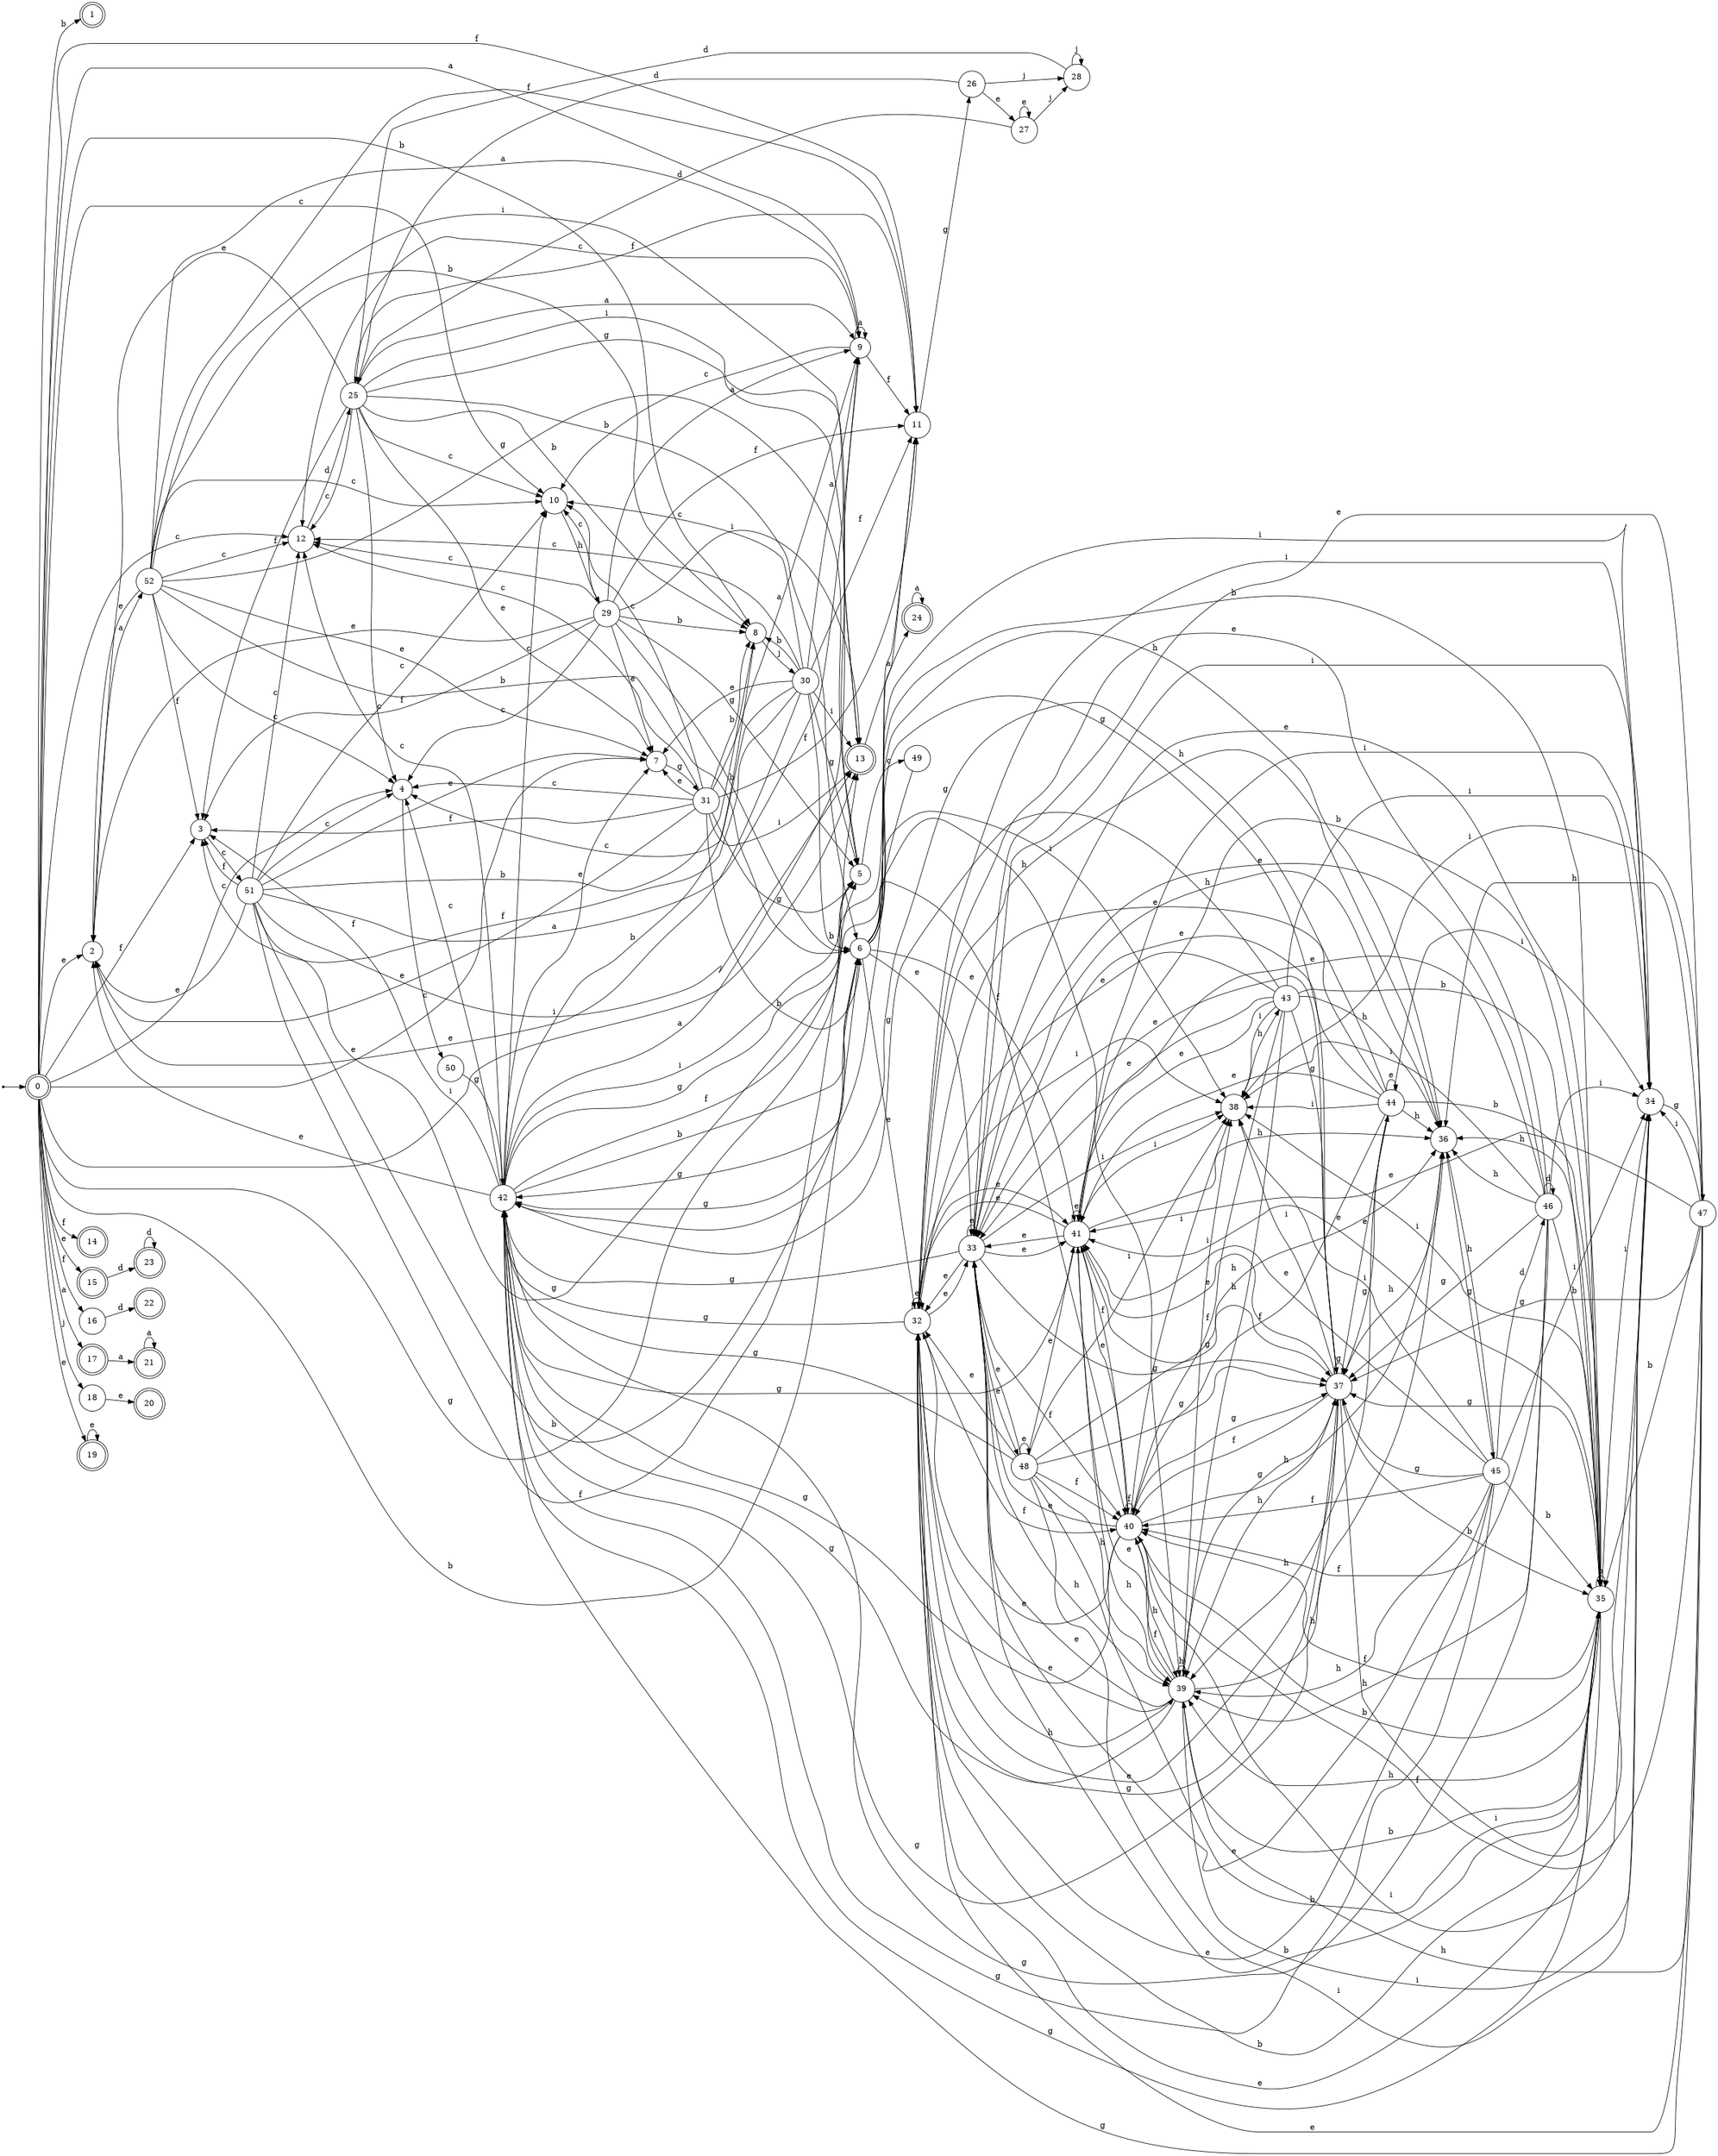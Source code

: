 digraph finite_state_machine {
rankdir=LR;
size="20,20";
node [shape = point]; "dummy0"
node [shape = doublecircle]; "0";"dummy0" -> "0";
node [shape = doublecircle]; "1";node [shape = circle]; "2";
node [shape = circle]; "3";
node [shape = circle]; "4";
node [shape = circle]; "5";
node [shape = circle]; "6";
node [shape = circle]; "7";
node [shape = circle]; "8";
node [shape = circle]; "9";
node [shape = circle]; "10";
node [shape = circle]; "11";
node [shape = circle]; "12";
node [shape = doublecircle]; "13";node [shape = doublecircle]; "14";node [shape = doublecircle]; "15";node [shape = circle]; "16";
node [shape = doublecircle]; "17";node [shape = circle]; "18";
node [shape = doublecircle]; "19";node [shape = doublecircle]; "20";node [shape = doublecircle]; "21";node [shape = doublecircle]; "22";node [shape = doublecircle]; "23";node [shape = doublecircle]; "24";node [shape = circle]; "25";
node [shape = circle]; "26";
node [shape = circle]; "27";
node [shape = circle]; "28";
node [shape = circle]; "29";
node [shape = circle]; "30";
node [shape = circle]; "31";
node [shape = circle]; "32";
node [shape = circle]; "33";
node [shape = circle]; "34";
node [shape = circle]; "35";
node [shape = circle]; "36";
node [shape = circle]; "37";
node [shape = circle]; "38";
node [shape = circle]; "39";
node [shape = circle]; "40";
node [shape = circle]; "41";
node [shape = circle]; "42";
node [shape = circle]; "43";
node [shape = circle]; "44";
node [shape = circle]; "45";
node [shape = circle]; "46";
node [shape = circle]; "47";
node [shape = circle]; "48";
node [shape = circle]; "49";
node [shape = circle]; "50";
node [shape = circle]; "51";
node [shape = circle]; "52";
"0" -> "8" [label = "b"];
 "0" -> "1" [label = "b"];
 "0" -> "6" [label = "b"];
 "0" -> "2" [label = "e"];
 "0" -> "19" [label = "e"];
 "0" -> "15" [label = "e"];
 "0" -> "7" [label = "e"];
 "0" -> "11" [label = "f"];
 "0" -> "16" [label = "f"];
 "0" -> "3" [label = "f"];
 "0" -> "14" [label = "f"];
 "0" -> "10" [label = "c"];
 "0" -> "4" [label = "c"];
 "0" -> "12" [label = "c"];
 "0" -> "5" [label = "g"];
 "0" -> "9" [label = "a"];
 "0" -> "17" [label = "a"];
 "0" -> "13" [label = "i"];
 "0" -> "18" [label = "j"];
 "19" -> "19" [label = "e"];
 "18" -> "20" [label = "e"];
 "17" -> "21" [label = "a"];
 "21" -> "21" [label = "a"];
 "16" -> "22" [label = "d"];
 "15" -> "23" [label = "d"];
 "23" -> "23" [label = "d"];
 "13" -> "24" [label = "a"];
 "24" -> "24" [label = "a"];
 "12" -> "25" [label = "d"];
 "25" -> "3" [label = "f"];
 "25" -> "11" [label = "f"];
 "25" -> "10" [label = "c"];
 "25" -> "12" [label = "c"];
 "25" -> "4" [label = "c"];
 "25" -> "9" [label = "a"];
 "25" -> "2" [label = "e"];
 "25" -> "7" [label = "e"];
 "25" -> "5" [label = "g"];
 "25" -> "8" [label = "b"];
 "25" -> "6" [label = "b"];
 "25" -> "13" [label = "i"];
 "11" -> "26" [label = "g"];
 "26" -> "27" [label = "e"];
 "26" -> "28" [label = "j"];
 "26" -> "25" [label = "d"];
 "28" -> "28" [label = "j"];
 "28" -> "25" [label = "d"];
 "27" -> "27" [label = "e"];
 "27" -> "28" [label = "j"];
 "27" -> "25" [label = "d"];
 "10" -> "29" [label = "h"];
 "29" -> "10" [label = "c"];
 "29" -> "12" [label = "c"];
 "29" -> "4" [label = "c"];
 "29" -> "3" [label = "f"];
 "29" -> "11" [label = "f"];
 "29" -> "9" [label = "a"];
 "29" -> "2" [label = "e"];
 "29" -> "7" [label = "e"];
 "29" -> "5" [label = "g"];
 "29" -> "8" [label = "b"];
 "29" -> "6" [label = "b"];
 "29" -> "13" [label = "i"];
 "9" -> "9" [label = "a"];
 "9" -> "10" [label = "c"];
 "9" -> "12" [label = "c"];
 "9" -> "11" [label = "f"];
 "8" -> "30" [label = "j"];
 "30" -> "8" [label = "b"];
 "30" -> "6" [label = "b"];
 "30" -> "2" [label = "e"];
 "30" -> "7" [label = "e"];
 "30" -> "11" [label = "f"];
 "30" -> "3" [label = "f"];
 "30" -> "10" [label = "c"];
 "30" -> "4" [label = "c"];
 "30" -> "12" [label = "c"];
 "30" -> "5" [label = "g"];
 "30" -> "9" [label = "a"];
 "30" -> "13" [label = "i"];
 "7" -> "31" [label = "g"];
 "31" -> "2" [label = "e"];
 "31" -> "7" [label = "e"];
 "31" -> "11" [label = "f"];
 "31" -> "3" [label = "f"];
 "31" -> "10" [label = "c"];
 "31" -> "4" [label = "c"];
 "31" -> "12" [label = "c"];
 "31" -> "5" [label = "g"];
 "31" -> "8" [label = "b"];
 "31" -> "6" [label = "b"];
 "31" -> "9" [label = "a"];
 "31" -> "13" [label = "i"];
 "6" -> "32" [label = "e"];
 "6" -> "33" [label = "e"];
 "6" -> "41" [label = "e"];
 "6" -> "34" [label = "i"];
 "6" -> "38" [label = "i"];
 "6" -> "35" [label = "b"];
 "6" -> "36" [label = "h"];
 "6" -> "39" [label = "h"];
 "6" -> "42" [label = "g"];
 "6" -> "37" [label = "g"];
 "6" -> "40" [label = "f"];
 "42" -> "10" [label = "c"];
 "42" -> "4" [label = "c"];
 "42" -> "12" [label = "c"];
 "42" -> "5" [label = "g"];
 "42" -> "8" [label = "b"];
 "42" -> "6" [label = "b"];
 "42" -> "2" [label = "e"];
 "42" -> "7" [label = "e"];
 "42" -> "11" [label = "f"];
 "42" -> "3" [label = "f"];
 "42" -> "9" [label = "a"];
 "42" -> "13" [label = "i"];
 "41" -> "32" [label = "e"];
 "41" -> "41" [label = "e"];
 "41" -> "33" [label = "e"];
 "41" -> "34" [label = "i"];
 "41" -> "38" [label = "i"];
 "41" -> "35" [label = "b"];
 "41" -> "36" [label = "h"];
 "41" -> "39" [label = "h"];
 "41" -> "42" [label = "g"];
 "41" -> "37" [label = "g"];
 "41" -> "40" [label = "f"];
 "40" -> "40" [label = "f"];
 "40" -> "32" [label = "e"];
 "40" -> "33" [label = "e"];
 "40" -> "41" [label = "e"];
 "40" -> "34" [label = "i"];
 "40" -> "38" [label = "i"];
 "40" -> "35" [label = "b"];
 "40" -> "36" [label = "h"];
 "40" -> "39" [label = "h"];
 "40" -> "42" [label = "g"];
 "40" -> "37" [label = "g"];
 "39" -> "36" [label = "h"];
 "39" -> "39" [label = "h"];
 "39" -> "32" [label = "e"];
 "39" -> "33" [label = "e"];
 "39" -> "41" [label = "e"];
 "39" -> "34" [label = "i"];
 "39" -> "38" [label = "i"];
 "39" -> "35" [label = "b"];
 "39" -> "42" [label = "g"];
 "39" -> "37" [label = "g"];
 "39" -> "40" [label = "f"];
 "38" -> "43" [label = "h"];
 "43" -> "34" [label = "i"];
 "43" -> "38" [label = "i"];
 "43" -> "32" [label = "e"];
 "43" -> "33" [label = "e"];
 "43" -> "41" [label = "e"];
 "43" -> "35" [label = "b"];
 "43" -> "36" [label = "h"];
 "43" -> "39" [label = "h"];
 "43" -> "42" [label = "g"];
 "43" -> "37" [label = "g"];
 "43" -> "40" [label = "f"];
 "37" -> "42" [label = "g"];
 "37" -> "37" [label = "g"];
 "37" -> "32" [label = "e"];
 "37" -> "33" [label = "e"];
 "37" -> "44" [label = "e"];
 "37" -> "41" [label = "e"];
 "37" -> "34" [label = "i"];
 "37" -> "38" [label = "i"];
 "37" -> "35" [label = "b"];
 "37" -> "36" [label = "h"];
 "37" -> "39" [label = "h"];
 "37" -> "40" [label = "f"];
 "44" -> "32" [label = "e"];
 "44" -> "33" [label = "e"];
 "44" -> "44" [label = "e"];
 "44" -> "41" [label = "e"];
 "44" -> "42" [label = "g"];
 "44" -> "37" [label = "g"];
 "44" -> "34" [label = "i"];
 "44" -> "38" [label = "i"];
 "44" -> "35" [label = "b"];
 "44" -> "36" [label = "h"];
 "44" -> "39" [label = "h"];
 "44" -> "40" [label = "f"];
 "36" -> "45" [label = "g"];
 "45" -> "36" [label = "h"];
 "45" -> "39" [label = "h"];
 "45" -> "46" [label = "d"];
 "45" -> "32" [label = "e"];
 "45" -> "33" [label = "e"];
 "45" -> "41" [label = "e"];
 "45" -> "34" [label = "i"];
 "45" -> "38" [label = "i"];
 "45" -> "35" [label = "b"];
 "45" -> "42" [label = "g"];
 "45" -> "37" [label = "g"];
 "45" -> "40" [label = "f"];
 "46" -> "46" [label = "d"];
 "46" -> "36" [label = "h"];
 "46" -> "39" [label = "h"];
 "46" -> "32" [label = "e"];
 "46" -> "33" [label = "e"];
 "46" -> "41" [label = "e"];
 "46" -> "34" [label = "i"];
 "46" -> "38" [label = "i"];
 "46" -> "35" [label = "b"];
 "46" -> "42" [label = "g"];
 "46" -> "37" [label = "g"];
 "46" -> "40" [label = "f"];
 "35" -> "35" [label = "b"];
 "35" -> "32" [label = "e"];
 "35" -> "33" [label = "e"];
 "35" -> "41" [label = "e"];
 "35" -> "34" [label = "i"];
 "35" -> "38" [label = "i"];
 "35" -> "36" [label = "h"];
 "35" -> "39" [label = "h"];
 "35" -> "42" [label = "g"];
 "35" -> "37" [label = "g"];
 "35" -> "40" [label = "f"];
 "34" -> "47" [label = "g"];
 "47" -> "34" [label = "i"];
 "47" -> "38" [label = "i"];
 "47" -> "32" [label = "e"];
 "47" -> "33" [label = "e"];
 "47" -> "41" [label = "e"];
 "47" -> "35" [label = "b"];
 "47" -> "36" [label = "h"];
 "47" -> "39" [label = "h"];
 "47" -> "42" [label = "g"];
 "47" -> "37" [label = "g"];
 "47" -> "40" [label = "f"];
 "33" -> "48" [label = "e"];
 "33" -> "33" [label = "e"];
 "33" -> "32" [label = "e"];
 "33" -> "41" [label = "e"];
 "33" -> "34" [label = "i"];
 "33" -> "38" [label = "i"];
 "33" -> "35" [label = "b"];
 "33" -> "36" [label = "h"];
 "33" -> "39" [label = "h"];
 "33" -> "42" [label = "g"];
 "33" -> "37" [label = "g"];
 "33" -> "40" [label = "f"];
 "48" -> "48" [label = "e"];
 "48" -> "33" [label = "e"];
 "48" -> "32" [label = "e"];
 "48" -> "41" [label = "e"];
 "48" -> "34" [label = "i"];
 "48" -> "38" [label = "i"];
 "48" -> "35" [label = "b"];
 "48" -> "36" [label = "h"];
 "48" -> "39" [label = "h"];
 "48" -> "42" [label = "g"];
 "48" -> "37" [label = "g"];
 "48" -> "40" [label = "f"];
 "32" -> "32" [label = "e"];
 "32" -> "33" [label = "e"];
 "32" -> "41" [label = "e"];
 "32" -> "34" [label = "i"];
 "32" -> "38" [label = "i"];
 "32" -> "35" [label = "b"];
 "32" -> "36" [label = "h"];
 "32" -> "39" [label = "h"];
 "32" -> "42" [label = "g"];
 "32" -> "37" [label = "g"];
 "32" -> "40" [label = "f"];
 "5" -> "49" [label = "c"];
 "49" -> "42" [label = "g"];
 "4" -> "50" [label = "c"];
 "50" -> "42" [label = "g"];
 "3" -> "51" [label = "c"];
 "51" -> "11" [label = "f"];
 "51" -> "3" [label = "f"];
 "51" -> "2" [label = "e"];
 "51" -> "7" [label = "e"];
 "51" -> "10" [label = "c"];
 "51" -> "4" [label = "c"];
 "51" -> "12" [label = "c"];
 "51" -> "5" [label = "g"];
 "51" -> "8" [label = "b"];
 "51" -> "6" [label = "b"];
 "51" -> "9" [label = "a"];
 "51" -> "13" [label = "i"];
 "2" -> "52" [label = "a"];
 "52" -> "2" [label = "e"];
 "52" -> "7" [label = "e"];
 "52" -> "11" [label = "f"];
 "52" -> "3" [label = "f"];
 "52" -> "10" [label = "c"];
 "52" -> "4" [label = "c"];
 "52" -> "12" [label = "c"];
 "52" -> "5" [label = "g"];
 "52" -> "8" [label = "b"];
 "52" -> "6" [label = "b"];
 "52" -> "9" [label = "a"];
 "52" -> "13" [label = "i"];
 }
